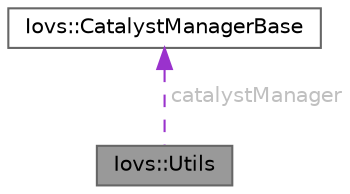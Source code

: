 digraph "Iovs::Utils"
{
 // INTERACTIVE_SVG=YES
 // LATEX_PDF_SIZE
  bgcolor="transparent";
  edge [fontname=Helvetica,fontsize=10,labelfontname=Helvetica,labelfontsize=10];
  node [fontname=Helvetica,fontsize=10,shape=box,height=0.2,width=0.4];
  Node1 [id="Node000001",label="Iovs::Utils",height=0.2,width=0.4,color="gray40", fillcolor="grey60", style="filled", fontcolor="black",tooltip=" "];
  Node2 -> Node1 [id="edge1_Node000001_Node000002",dir="back",color="darkorchid3",style="dashed",tooltip=" ",label=" catalystManager",fontcolor="grey" ];
  Node2 [id="Node000002",label="Iovs::CatalystManagerBase",height=0.2,width=0.4,color="gray40", fillcolor="white", style="filled",URL="$classIovs_1_1CatalystManagerBase.html",tooltip=" "];
}
